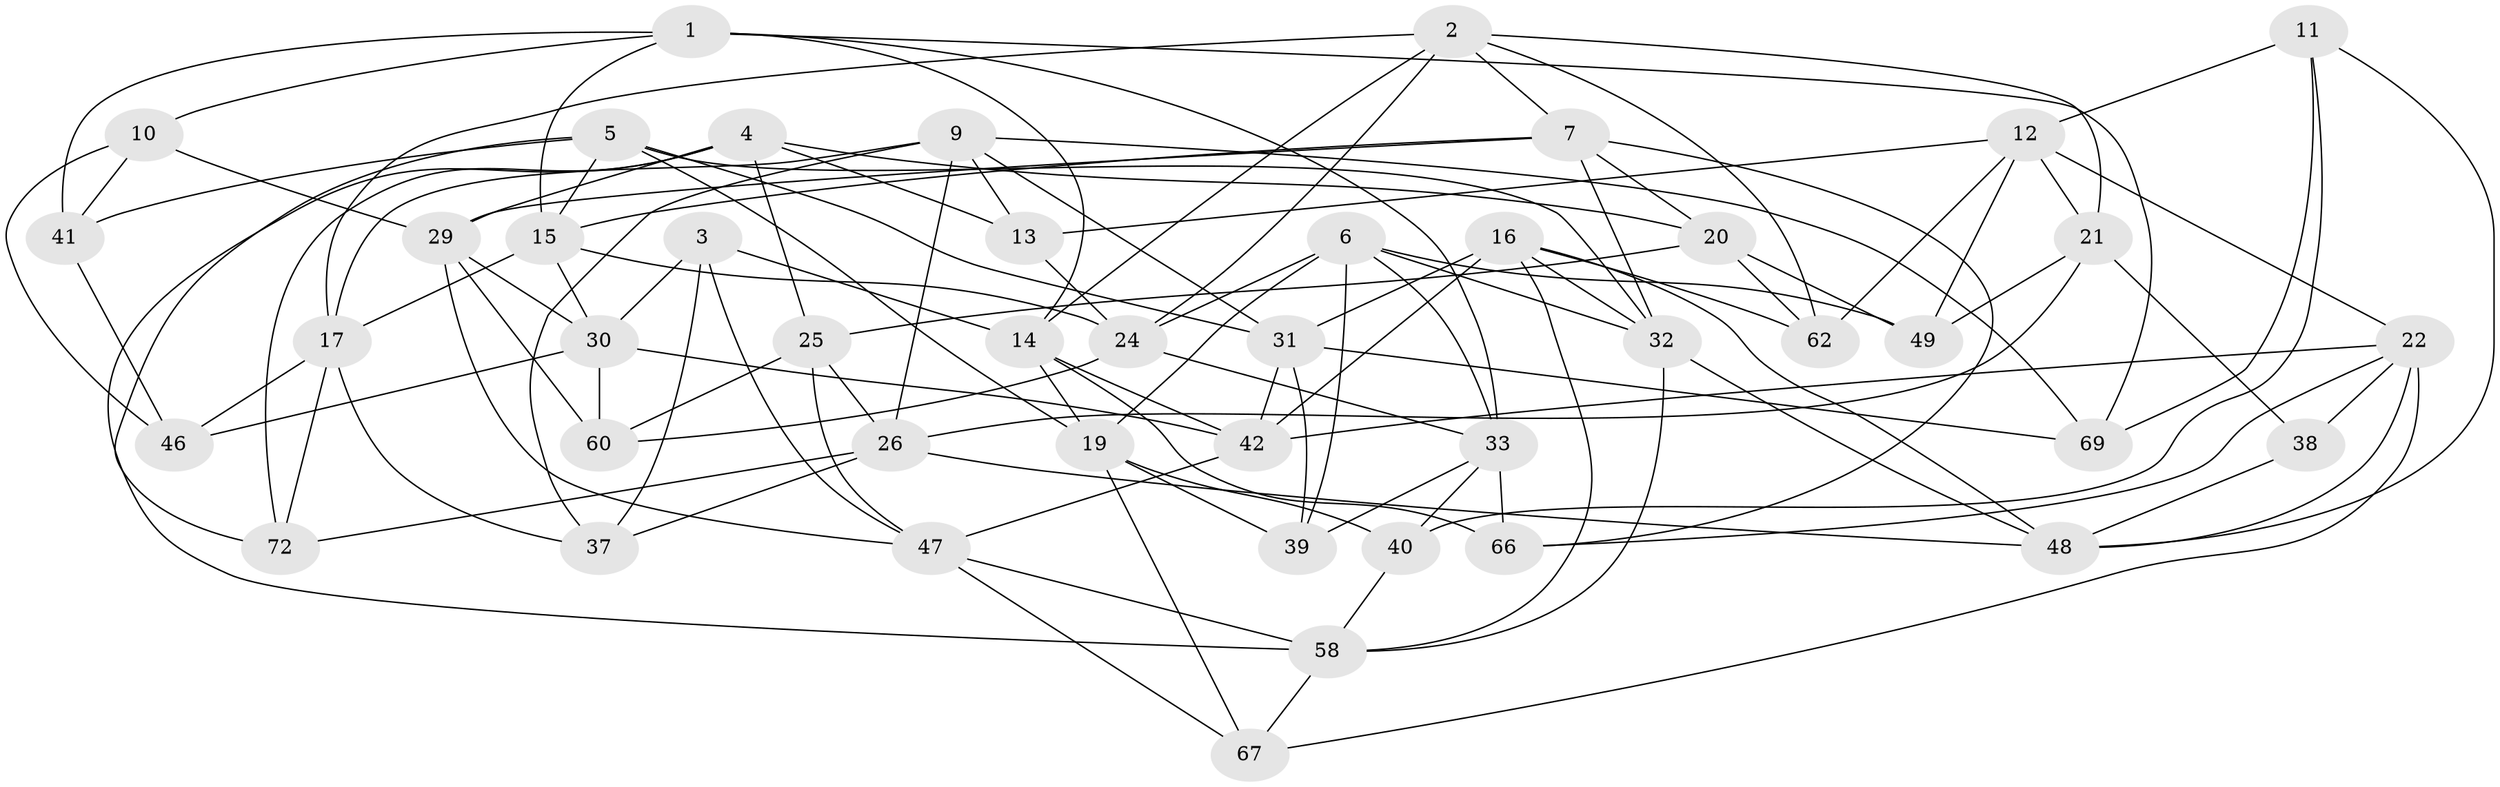 // Generated by graph-tools (version 1.1) at 2025/52/02/27/25 19:52:32]
// undirected, 45 vertices, 116 edges
graph export_dot {
graph [start="1"]
  node [color=gray90,style=filled];
  1 [super="+23"];
  2 [super="+34"];
  3;
  4 [super="+55"];
  5 [super="+8"];
  6 [super="+54"];
  7 [super="+27"];
  9 [super="+65"];
  10;
  11;
  12 [super="+50"];
  13;
  14 [super="+18"];
  15 [super="+35"];
  16 [super="+36"];
  17 [super="+43"];
  19 [super="+53"];
  20 [super="+56"];
  21 [super="+52"];
  22 [super="+63"];
  24 [super="+28"];
  25 [super="+44"];
  26 [super="+45"];
  29 [super="+51"];
  30 [super="+64"];
  31 [super="+71"];
  32 [super="+57"];
  33 [super="+68"];
  37;
  38;
  39;
  40;
  41;
  42 [super="+61"];
  46;
  47 [super="+73"];
  48 [super="+70"];
  49;
  58 [super="+59"];
  60;
  62;
  66;
  67;
  69;
  72;
  1 -- 33;
  1 -- 69;
  1 -- 10;
  1 -- 14;
  1 -- 41;
  1 -- 15;
  2 -- 62;
  2 -- 14;
  2 -- 17;
  2 -- 24;
  2 -- 21;
  2 -- 7;
  3 -- 37;
  3 -- 30;
  3 -- 14;
  3 -- 47;
  4 -- 13;
  4 -- 20;
  4 -- 58;
  4 -- 72;
  4 -- 25;
  4 -- 29;
  5 -- 32;
  5 -- 41;
  5 -- 72;
  5 -- 31;
  5 -- 19;
  5 -- 15;
  6 -- 39;
  6 -- 24;
  6 -- 33;
  6 -- 32;
  6 -- 49;
  6 -- 19;
  7 -- 15;
  7 -- 66;
  7 -- 32;
  7 -- 29;
  7 -- 20;
  9 -- 31;
  9 -- 13;
  9 -- 17;
  9 -- 26;
  9 -- 69;
  9 -- 37;
  10 -- 41;
  10 -- 46;
  10 -- 29;
  11 -- 40;
  11 -- 48;
  11 -- 69;
  11 -- 12;
  12 -- 13;
  12 -- 49;
  12 -- 21;
  12 -- 62;
  12 -- 22;
  13 -- 24;
  14 -- 66;
  14 -- 19;
  14 -- 42;
  15 -- 17;
  15 -- 30;
  15 -- 24;
  16 -- 62;
  16 -- 58;
  16 -- 31;
  16 -- 32;
  16 -- 48;
  16 -- 42;
  17 -- 37;
  17 -- 46;
  17 -- 72;
  19 -- 67;
  19 -- 40;
  19 -- 39;
  20 -- 62;
  20 -- 25 [weight=2];
  20 -- 49;
  21 -- 26;
  21 -- 49;
  21 -- 38 [weight=2];
  22 -- 66;
  22 -- 48;
  22 -- 38;
  22 -- 67;
  22 -- 42;
  24 -- 60;
  24 -- 33;
  25 -- 60;
  25 -- 26;
  25 -- 47;
  26 -- 72;
  26 -- 48;
  26 -- 37;
  29 -- 60;
  29 -- 47;
  29 -- 30;
  30 -- 46;
  30 -- 42;
  30 -- 60;
  31 -- 39;
  31 -- 42;
  31 -- 69;
  32 -- 48;
  32 -- 58;
  33 -- 66;
  33 -- 40;
  33 -- 39;
  38 -- 48;
  40 -- 58;
  41 -- 46;
  42 -- 47;
  47 -- 67;
  47 -- 58;
  58 -- 67;
}
